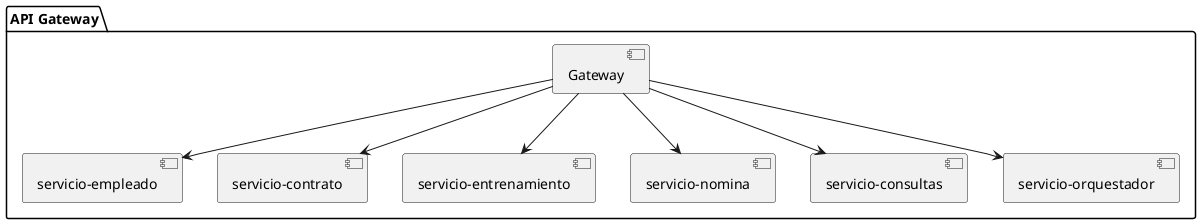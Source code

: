 @startuml
package "API Gateway" {
  [Gateway] --> [servicio-empleado]
  [Gateway] --> [servicio-contrato]
  [Gateway] --> [servicio-entrenamiento]
  [Gateway] --> [servicio-nomina]
  [Gateway] --> [servicio-consultas]
  [Gateway] --> [servicio-orquestador]
}
@enduml
